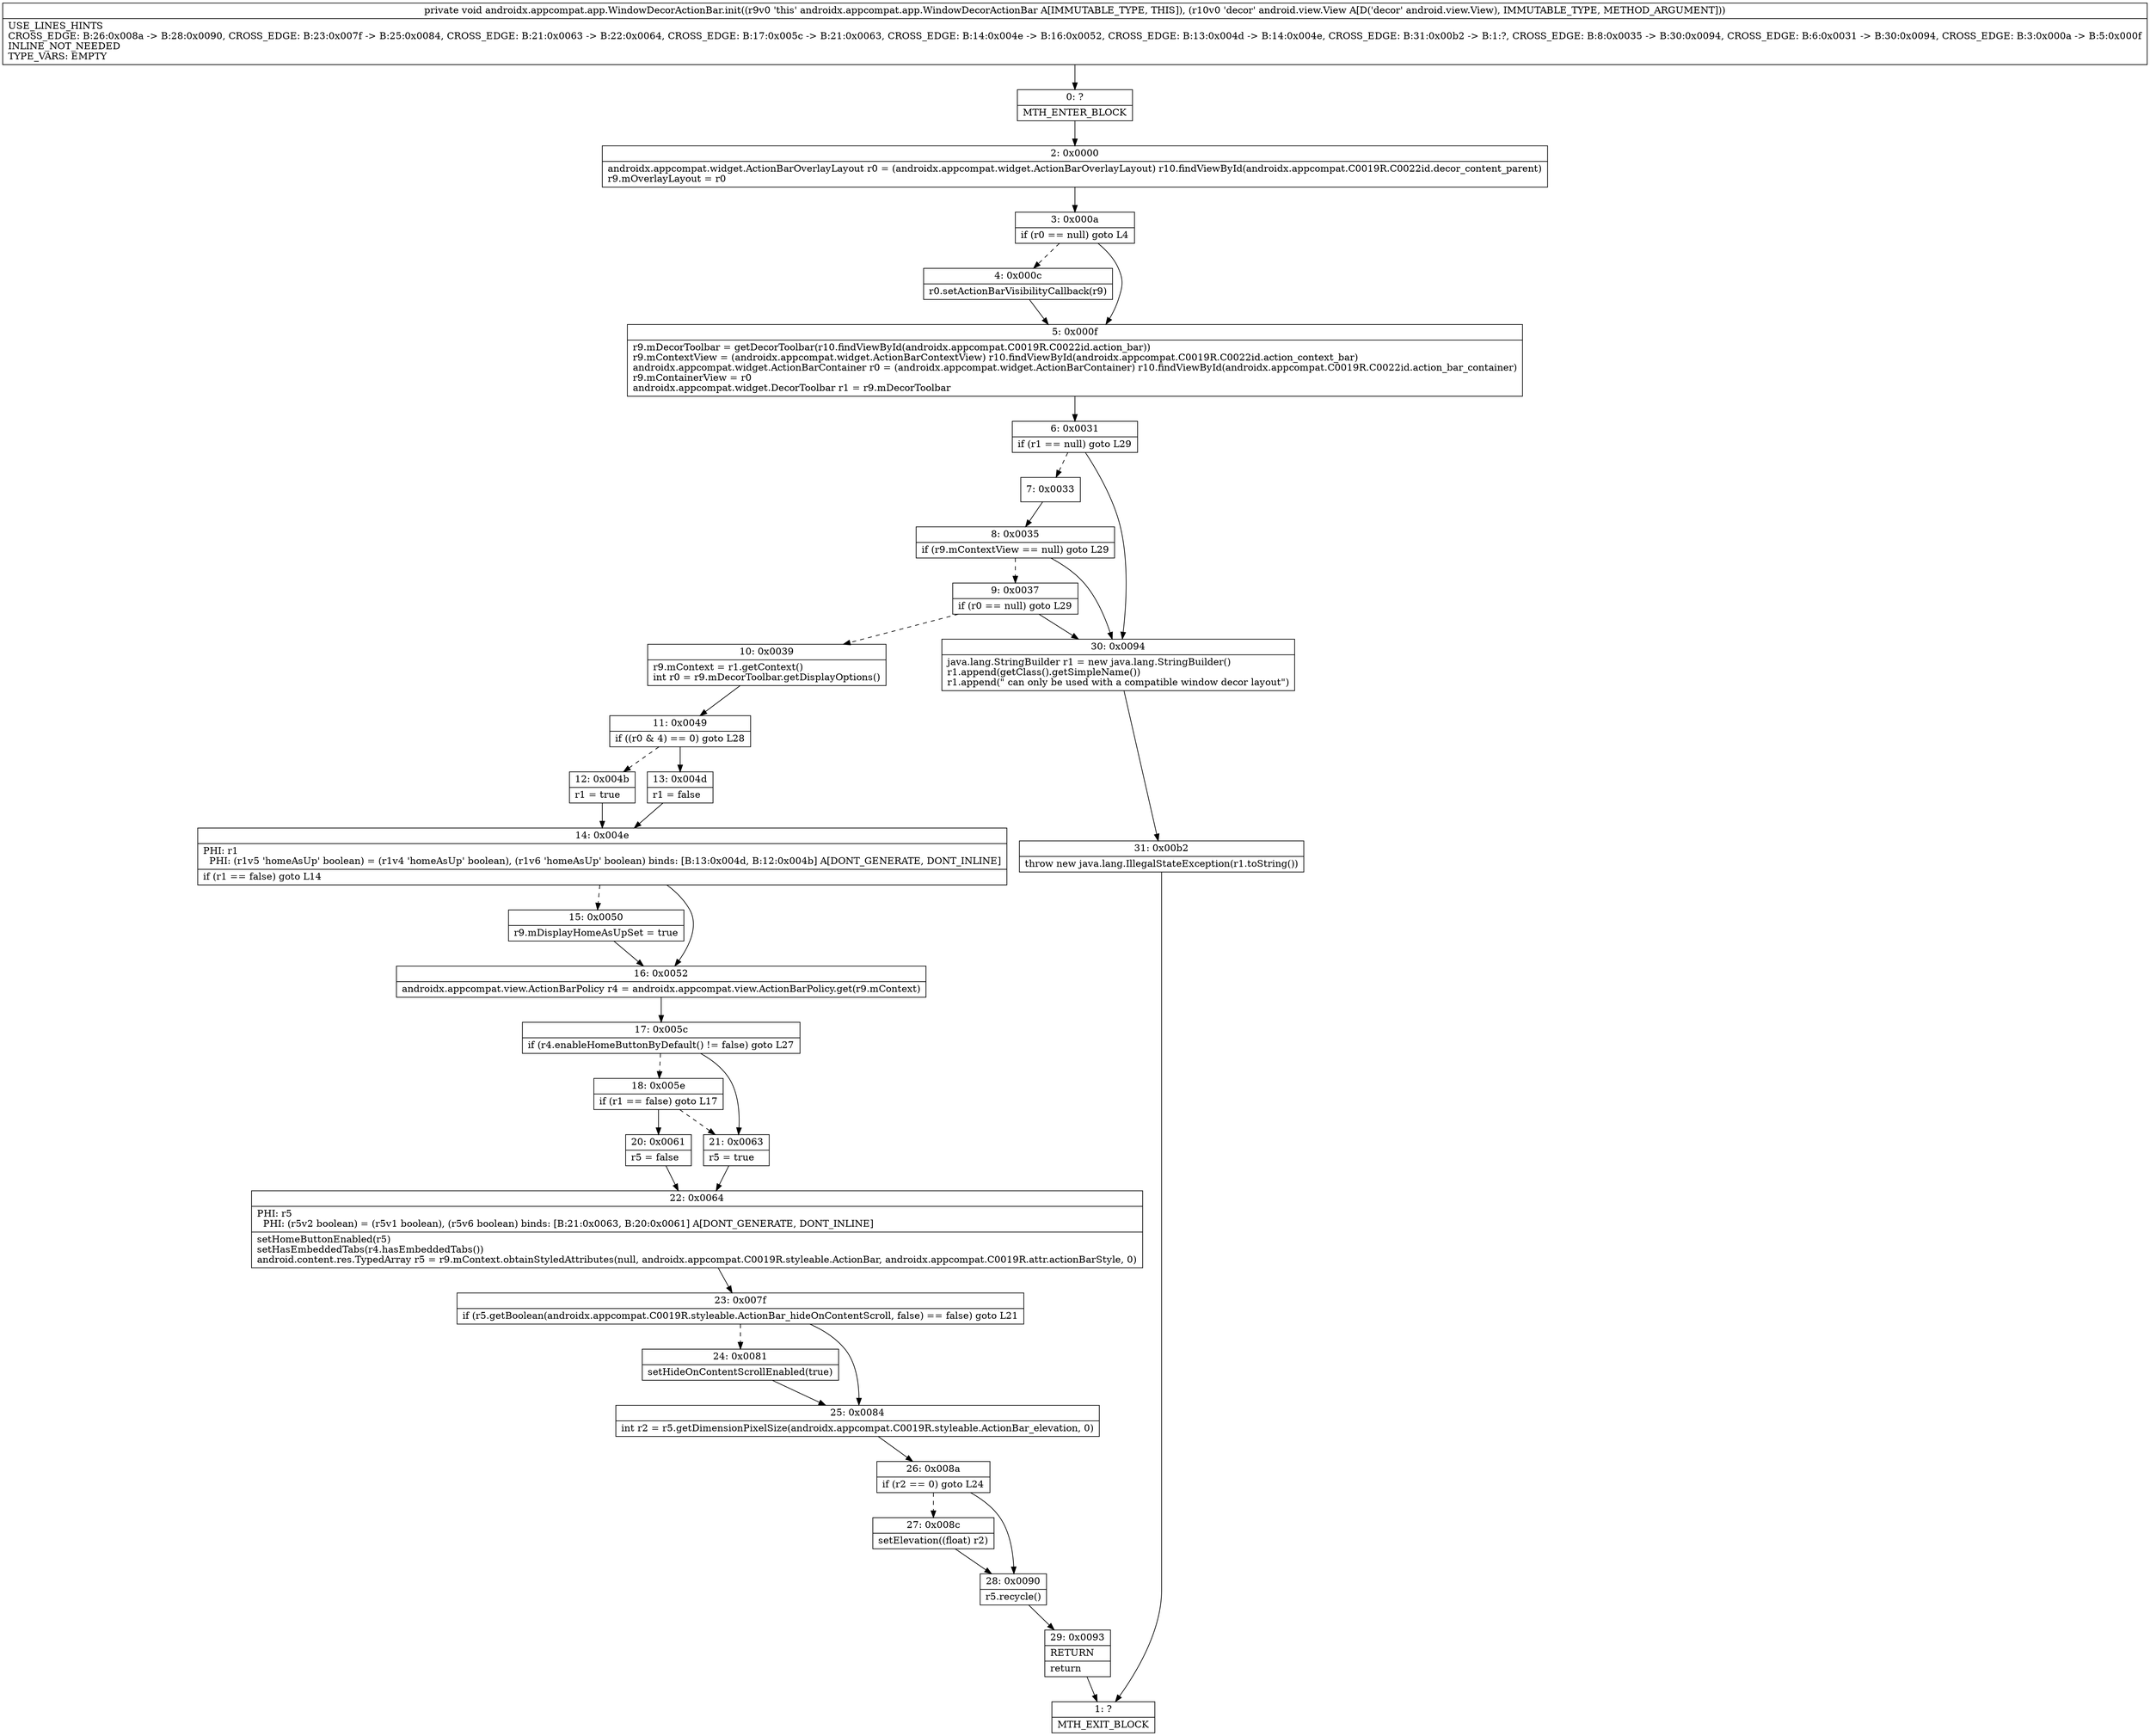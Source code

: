 digraph "CFG forandroidx.appcompat.app.WindowDecorActionBar.init(Landroid\/view\/View;)V" {
Node_0 [shape=record,label="{0\:\ ?|MTH_ENTER_BLOCK\l}"];
Node_2 [shape=record,label="{2\:\ 0x0000|androidx.appcompat.widget.ActionBarOverlayLayout r0 = (androidx.appcompat.widget.ActionBarOverlayLayout) r10.findViewById(androidx.appcompat.C0019R.C0022id.decor_content_parent)\lr9.mOverlayLayout = r0\l}"];
Node_3 [shape=record,label="{3\:\ 0x000a|if (r0 == null) goto L4\l}"];
Node_4 [shape=record,label="{4\:\ 0x000c|r0.setActionBarVisibilityCallback(r9)\l}"];
Node_5 [shape=record,label="{5\:\ 0x000f|r9.mDecorToolbar = getDecorToolbar(r10.findViewById(androidx.appcompat.C0019R.C0022id.action_bar))\lr9.mContextView = (androidx.appcompat.widget.ActionBarContextView) r10.findViewById(androidx.appcompat.C0019R.C0022id.action_context_bar)\landroidx.appcompat.widget.ActionBarContainer r0 = (androidx.appcompat.widget.ActionBarContainer) r10.findViewById(androidx.appcompat.C0019R.C0022id.action_bar_container)\lr9.mContainerView = r0\landroidx.appcompat.widget.DecorToolbar r1 = r9.mDecorToolbar\l}"];
Node_6 [shape=record,label="{6\:\ 0x0031|if (r1 == null) goto L29\l}"];
Node_7 [shape=record,label="{7\:\ 0x0033}"];
Node_8 [shape=record,label="{8\:\ 0x0035|if (r9.mContextView == null) goto L29\l}"];
Node_9 [shape=record,label="{9\:\ 0x0037|if (r0 == null) goto L29\l}"];
Node_10 [shape=record,label="{10\:\ 0x0039|r9.mContext = r1.getContext()\lint r0 = r9.mDecorToolbar.getDisplayOptions()\l}"];
Node_11 [shape=record,label="{11\:\ 0x0049|if ((r0 & 4) == 0) goto L28\l}"];
Node_12 [shape=record,label="{12\:\ 0x004b|r1 = true\l}"];
Node_14 [shape=record,label="{14\:\ 0x004e|PHI: r1 \l  PHI: (r1v5 'homeAsUp' boolean) = (r1v4 'homeAsUp' boolean), (r1v6 'homeAsUp' boolean) binds: [B:13:0x004d, B:12:0x004b] A[DONT_GENERATE, DONT_INLINE]\l|if (r1 == false) goto L14\l}"];
Node_15 [shape=record,label="{15\:\ 0x0050|r9.mDisplayHomeAsUpSet = true\l}"];
Node_16 [shape=record,label="{16\:\ 0x0052|androidx.appcompat.view.ActionBarPolicy r4 = androidx.appcompat.view.ActionBarPolicy.get(r9.mContext)\l}"];
Node_17 [shape=record,label="{17\:\ 0x005c|if (r4.enableHomeButtonByDefault() != false) goto L27\l}"];
Node_18 [shape=record,label="{18\:\ 0x005e|if (r1 == false) goto L17\l}"];
Node_20 [shape=record,label="{20\:\ 0x0061|r5 = false\l}"];
Node_22 [shape=record,label="{22\:\ 0x0064|PHI: r5 \l  PHI: (r5v2 boolean) = (r5v1 boolean), (r5v6 boolean) binds: [B:21:0x0063, B:20:0x0061] A[DONT_GENERATE, DONT_INLINE]\l|setHomeButtonEnabled(r5)\lsetHasEmbeddedTabs(r4.hasEmbeddedTabs())\landroid.content.res.TypedArray r5 = r9.mContext.obtainStyledAttributes(null, androidx.appcompat.C0019R.styleable.ActionBar, androidx.appcompat.C0019R.attr.actionBarStyle, 0)\l}"];
Node_23 [shape=record,label="{23\:\ 0x007f|if (r5.getBoolean(androidx.appcompat.C0019R.styleable.ActionBar_hideOnContentScroll, false) == false) goto L21\l}"];
Node_24 [shape=record,label="{24\:\ 0x0081|setHideOnContentScrollEnabled(true)\l}"];
Node_25 [shape=record,label="{25\:\ 0x0084|int r2 = r5.getDimensionPixelSize(androidx.appcompat.C0019R.styleable.ActionBar_elevation, 0)\l}"];
Node_26 [shape=record,label="{26\:\ 0x008a|if (r2 == 0) goto L24\l}"];
Node_27 [shape=record,label="{27\:\ 0x008c|setElevation((float) r2)\l}"];
Node_28 [shape=record,label="{28\:\ 0x0090|r5.recycle()\l}"];
Node_29 [shape=record,label="{29\:\ 0x0093|RETURN\l|return\l}"];
Node_1 [shape=record,label="{1\:\ ?|MTH_EXIT_BLOCK\l}"];
Node_21 [shape=record,label="{21\:\ 0x0063|r5 = true\l}"];
Node_13 [shape=record,label="{13\:\ 0x004d|r1 = false\l}"];
Node_30 [shape=record,label="{30\:\ 0x0094|java.lang.StringBuilder r1 = new java.lang.StringBuilder()\lr1.append(getClass().getSimpleName())\lr1.append(\" can only be used with a compatible window decor layout\")\l}"];
Node_31 [shape=record,label="{31\:\ 0x00b2|throw new java.lang.IllegalStateException(r1.toString())\l}"];
MethodNode[shape=record,label="{private void androidx.appcompat.app.WindowDecorActionBar.init((r9v0 'this' androidx.appcompat.app.WindowDecorActionBar A[IMMUTABLE_TYPE, THIS]), (r10v0 'decor' android.view.View A[D('decor' android.view.View), IMMUTABLE_TYPE, METHOD_ARGUMENT]))  | USE_LINES_HINTS\lCROSS_EDGE: B:26:0x008a \-\> B:28:0x0090, CROSS_EDGE: B:23:0x007f \-\> B:25:0x0084, CROSS_EDGE: B:21:0x0063 \-\> B:22:0x0064, CROSS_EDGE: B:17:0x005c \-\> B:21:0x0063, CROSS_EDGE: B:14:0x004e \-\> B:16:0x0052, CROSS_EDGE: B:13:0x004d \-\> B:14:0x004e, CROSS_EDGE: B:31:0x00b2 \-\> B:1:?, CROSS_EDGE: B:8:0x0035 \-\> B:30:0x0094, CROSS_EDGE: B:6:0x0031 \-\> B:30:0x0094, CROSS_EDGE: B:3:0x000a \-\> B:5:0x000f\lINLINE_NOT_NEEDED\lTYPE_VARS: EMPTY\l}"];
MethodNode -> Node_0;Node_0 -> Node_2;
Node_2 -> Node_3;
Node_3 -> Node_4[style=dashed];
Node_3 -> Node_5;
Node_4 -> Node_5;
Node_5 -> Node_6;
Node_6 -> Node_7[style=dashed];
Node_6 -> Node_30;
Node_7 -> Node_8;
Node_8 -> Node_9[style=dashed];
Node_8 -> Node_30;
Node_9 -> Node_10[style=dashed];
Node_9 -> Node_30;
Node_10 -> Node_11;
Node_11 -> Node_12[style=dashed];
Node_11 -> Node_13;
Node_12 -> Node_14;
Node_14 -> Node_15[style=dashed];
Node_14 -> Node_16;
Node_15 -> Node_16;
Node_16 -> Node_17;
Node_17 -> Node_18[style=dashed];
Node_17 -> Node_21;
Node_18 -> Node_20;
Node_18 -> Node_21[style=dashed];
Node_20 -> Node_22;
Node_22 -> Node_23;
Node_23 -> Node_24[style=dashed];
Node_23 -> Node_25;
Node_24 -> Node_25;
Node_25 -> Node_26;
Node_26 -> Node_27[style=dashed];
Node_26 -> Node_28;
Node_27 -> Node_28;
Node_28 -> Node_29;
Node_29 -> Node_1;
Node_21 -> Node_22;
Node_13 -> Node_14;
Node_30 -> Node_31;
Node_31 -> Node_1;
}

